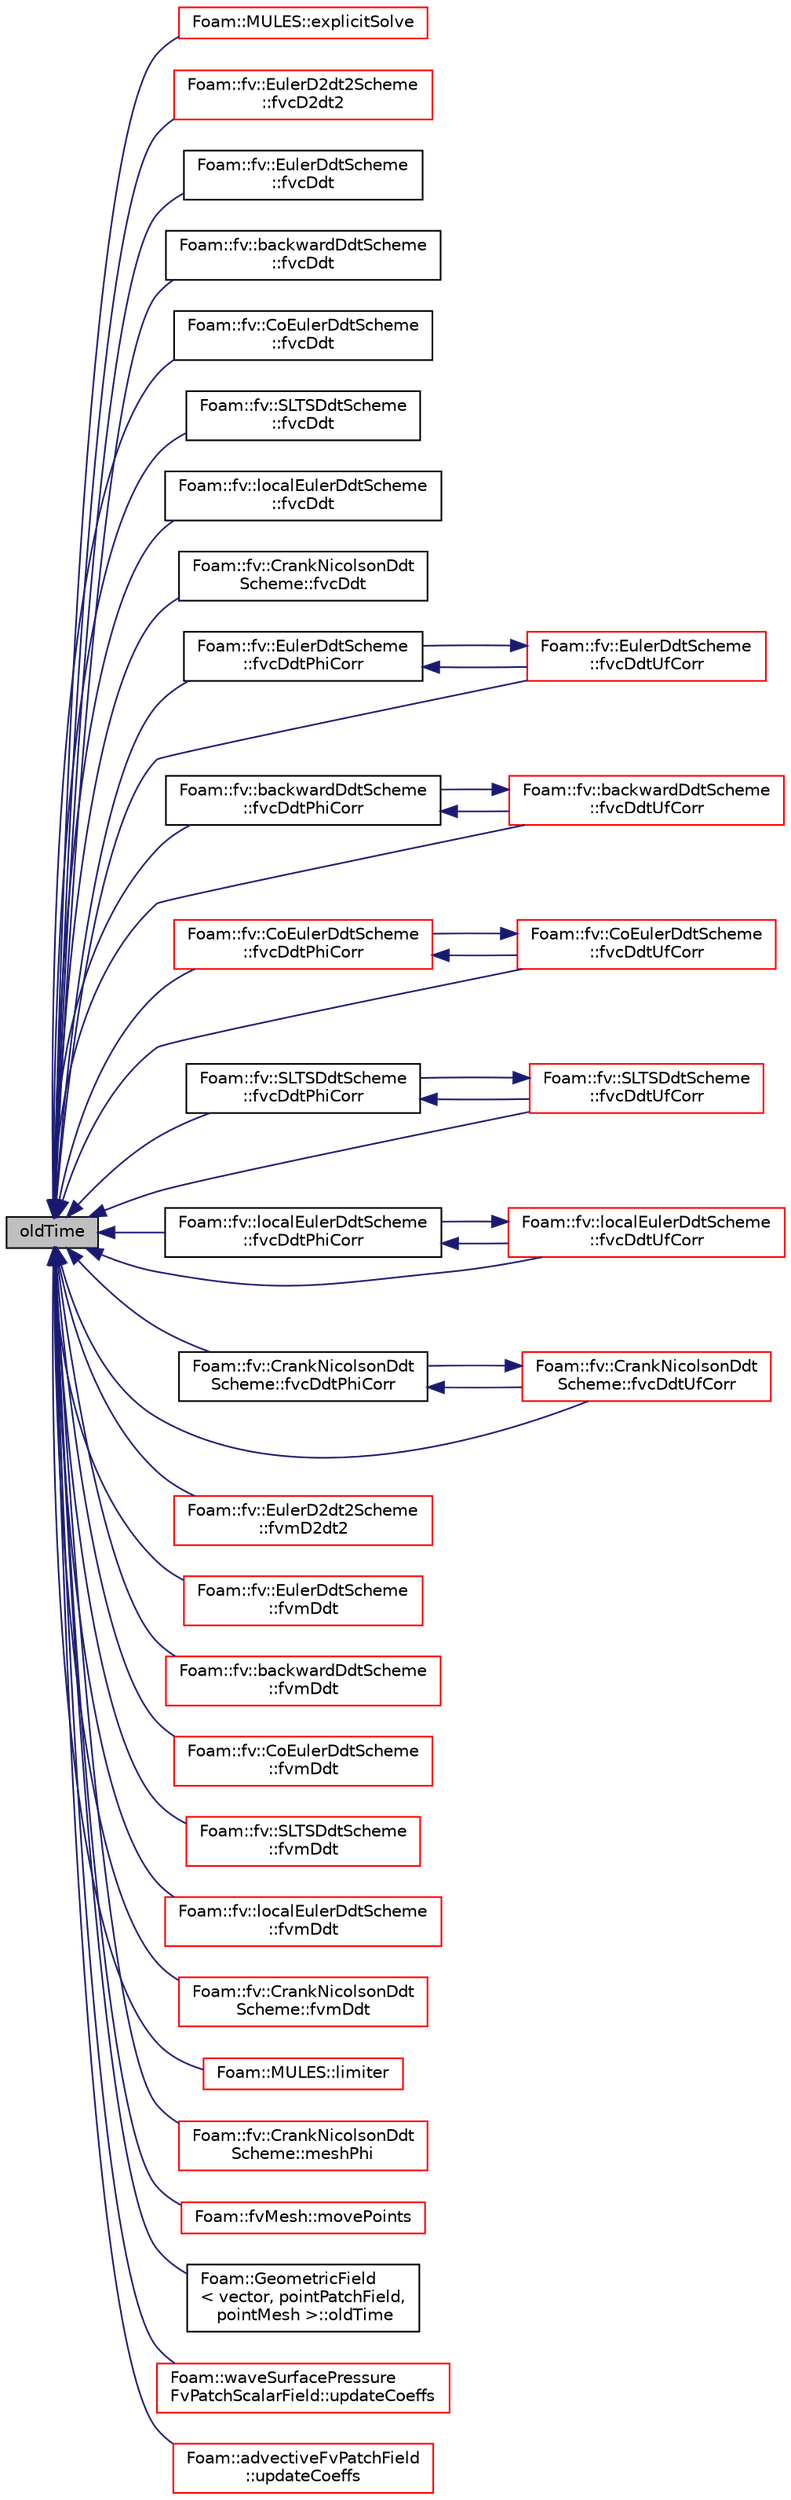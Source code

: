 digraph "oldTime"
{
  bgcolor="transparent";
  edge [fontname="Helvetica",fontsize="10",labelfontname="Helvetica",labelfontsize="10"];
  node [fontname="Helvetica",fontsize="10",shape=record];
  rankdir="LR";
  Node8514 [label="oldTime",height=0.2,width=0.4,color="black", fillcolor="grey75", style="filled", fontcolor="black"];
  Node8514 -> Node8515 [dir="back",color="midnightblue",fontsize="10",style="solid",fontname="Helvetica"];
  Node8515 [label="Foam::MULES::explicitSolve",height=0.2,width=0.4,color="red",URL="$a21864.html#a62d251545cddb4d8e55512c4a86dcabf"];
  Node8514 -> Node8518 [dir="back",color="midnightblue",fontsize="10",style="solid",fontname="Helvetica"];
  Node8518 [label="Foam::fv::EulerD2dt2Scheme\l::fvcD2dt2",height=0.2,width=0.4,color="red",URL="$a23273.html#aaece7c74ba7952eb4972b7e707813b6b"];
  Node8514 -> Node8520 [dir="back",color="midnightblue",fontsize="10",style="solid",fontname="Helvetica"];
  Node8520 [label="Foam::fv::EulerDdtScheme\l::fvcDdt",height=0.2,width=0.4,color="black",URL="$a23305.html#a2e564067d965a548d3cacd230cb3573b"];
  Node8514 -> Node8521 [dir="back",color="midnightblue",fontsize="10",style="solid",fontname="Helvetica"];
  Node8521 [label="Foam::fv::backwardDdtScheme\l::fvcDdt",height=0.2,width=0.4,color="black",URL="$a23281.html#a2e564067d965a548d3cacd230cb3573b"];
  Node8514 -> Node8522 [dir="back",color="midnightblue",fontsize="10",style="solid",fontname="Helvetica"];
  Node8522 [label="Foam::fv::CoEulerDdtScheme\l::fvcDdt",height=0.2,width=0.4,color="black",URL="$a23289.html#a2e564067d965a548d3cacd230cb3573b"];
  Node8514 -> Node8523 [dir="back",color="midnightblue",fontsize="10",style="solid",fontname="Helvetica"];
  Node8523 [label="Foam::fv::SLTSDdtScheme\l::fvcDdt",height=0.2,width=0.4,color="black",URL="$a23317.html#a2e564067d965a548d3cacd230cb3573b"];
  Node8514 -> Node8524 [dir="back",color="midnightblue",fontsize="10",style="solid",fontname="Helvetica"];
  Node8524 [label="Foam::fv::localEulerDdtScheme\l::fvcDdt",height=0.2,width=0.4,color="black",URL="$a23313.html#a2e564067d965a548d3cacd230cb3573b"];
  Node8514 -> Node8525 [dir="back",color="midnightblue",fontsize="10",style="solid",fontname="Helvetica"];
  Node8525 [label="Foam::fv::CrankNicolsonDdt\lScheme::fvcDdt",height=0.2,width=0.4,color="black",URL="$a23293.html#a2e564067d965a548d3cacd230cb3573b"];
  Node8514 -> Node8526 [dir="back",color="midnightblue",fontsize="10",style="solid",fontname="Helvetica"];
  Node8526 [label="Foam::fv::EulerDdtScheme\l::fvcDdtPhiCorr",height=0.2,width=0.4,color="black",URL="$a23305.html#aea5ea010bd642e637a7f3909174cca8c"];
  Node8526 -> Node8527 [dir="back",color="midnightblue",fontsize="10",style="solid",fontname="Helvetica"];
  Node8527 [label="Foam::fv::EulerDdtScheme\l::fvcDdtUfCorr",height=0.2,width=0.4,color="red",URL="$a23305.html#aecbc9f6b271c53137bafd88d71cca898"];
  Node8527 -> Node8526 [dir="back",color="midnightblue",fontsize="10",style="solid",fontname="Helvetica"];
  Node8514 -> Node8529 [dir="back",color="midnightblue",fontsize="10",style="solid",fontname="Helvetica"];
  Node8529 [label="Foam::fv::backwardDdtScheme\l::fvcDdtPhiCorr",height=0.2,width=0.4,color="black",URL="$a23281.html#a2cd3566b8394e9b51815aef5b764cd33"];
  Node8529 -> Node8530 [dir="back",color="midnightblue",fontsize="10",style="solid",fontname="Helvetica"];
  Node8530 [label="Foam::fv::backwardDdtScheme\l::fvcDdtUfCorr",height=0.2,width=0.4,color="red",URL="$a23281.html#a116ff4bf9de040e220fd93a58feb4e75"];
  Node8530 -> Node8529 [dir="back",color="midnightblue",fontsize="10",style="solid",fontname="Helvetica"];
  Node8514 -> Node8532 [dir="back",color="midnightblue",fontsize="10",style="solid",fontname="Helvetica"];
  Node8532 [label="Foam::fv::CoEulerDdtScheme\l::fvcDdtPhiCorr",height=0.2,width=0.4,color="red",URL="$a23289.html#a33f5cdb166b94225746ffebc3da4f759"];
  Node8532 -> Node8533 [dir="back",color="midnightblue",fontsize="10",style="solid",fontname="Helvetica"];
  Node8533 [label="Foam::fv::CoEulerDdtScheme\l::fvcDdtUfCorr",height=0.2,width=0.4,color="red",URL="$a23289.html#a08cbec5ced869c7c2325e049742bec85"];
  Node8533 -> Node8532 [dir="back",color="midnightblue",fontsize="10",style="solid",fontname="Helvetica"];
  Node8514 -> Node8537 [dir="back",color="midnightblue",fontsize="10",style="solid",fontname="Helvetica"];
  Node8537 [label="Foam::fv::SLTSDdtScheme\l::fvcDdtPhiCorr",height=0.2,width=0.4,color="black",URL="$a23317.html#a70599a08bad41eec8ff9c5b8b15bdfb4"];
  Node8537 -> Node8538 [dir="back",color="midnightblue",fontsize="10",style="solid",fontname="Helvetica"];
  Node8538 [label="Foam::fv::SLTSDdtScheme\l::fvcDdtUfCorr",height=0.2,width=0.4,color="red",URL="$a23317.html#ad31782971afded9cb24b31ea3d172752"];
  Node8538 -> Node8537 [dir="back",color="midnightblue",fontsize="10",style="solid",fontname="Helvetica"];
  Node8514 -> Node8540 [dir="back",color="midnightblue",fontsize="10",style="solid",fontname="Helvetica"];
  Node8540 [label="Foam::fv::localEulerDdtScheme\l::fvcDdtPhiCorr",height=0.2,width=0.4,color="black",URL="$a23313.html#aa748aa5731e72b3ab6b596a1a3b0cb2d"];
  Node8540 -> Node8541 [dir="back",color="midnightblue",fontsize="10",style="solid",fontname="Helvetica"];
  Node8541 [label="Foam::fv::localEulerDdtScheme\l::fvcDdtUfCorr",height=0.2,width=0.4,color="red",URL="$a23313.html#a7d1c87d08f139bbdfab3842a6cf6cc2f"];
  Node8541 -> Node8540 [dir="back",color="midnightblue",fontsize="10",style="solid",fontname="Helvetica"];
  Node8514 -> Node8543 [dir="back",color="midnightblue",fontsize="10",style="solid",fontname="Helvetica"];
  Node8543 [label="Foam::fv::CrankNicolsonDdt\lScheme::fvcDdtPhiCorr",height=0.2,width=0.4,color="black",URL="$a23293.html#a97d8b415a9dfae12e1a430b08297c478"];
  Node8543 -> Node8544 [dir="back",color="midnightblue",fontsize="10",style="solid",fontname="Helvetica"];
  Node8544 [label="Foam::fv::CrankNicolsonDdt\lScheme::fvcDdtUfCorr",height=0.2,width=0.4,color="red",URL="$a23293.html#a6552d37151b37eae5f82370b5ddbac91"];
  Node8544 -> Node8543 [dir="back",color="midnightblue",fontsize="10",style="solid",fontname="Helvetica"];
  Node8514 -> Node8527 [dir="back",color="midnightblue",fontsize="10",style="solid",fontname="Helvetica"];
  Node8514 -> Node8530 [dir="back",color="midnightblue",fontsize="10",style="solid",fontname="Helvetica"];
  Node8514 -> Node8533 [dir="back",color="midnightblue",fontsize="10",style="solid",fontname="Helvetica"];
  Node8514 -> Node8538 [dir="back",color="midnightblue",fontsize="10",style="solid",fontname="Helvetica"];
  Node8514 -> Node8541 [dir="back",color="midnightblue",fontsize="10",style="solid",fontname="Helvetica"];
  Node8514 -> Node8544 [dir="back",color="midnightblue",fontsize="10",style="solid",fontname="Helvetica"];
  Node8514 -> Node8546 [dir="back",color="midnightblue",fontsize="10",style="solid",fontname="Helvetica"];
  Node8546 [label="Foam::fv::EulerD2dt2Scheme\l::fvmD2dt2",height=0.2,width=0.4,color="red",URL="$a23273.html#a801546851c0a308a4d3126133473d782"];
  Node8514 -> Node8549 [dir="back",color="midnightblue",fontsize="10",style="solid",fontname="Helvetica"];
  Node8549 [label="Foam::fv::EulerDdtScheme\l::fvmDdt",height=0.2,width=0.4,color="red",URL="$a23305.html#a8602a98a4ac41054bb3dcf8adc93b94b"];
  Node8514 -> Node8553 [dir="back",color="midnightblue",fontsize="10",style="solid",fontname="Helvetica"];
  Node8553 [label="Foam::fv::backwardDdtScheme\l::fvmDdt",height=0.2,width=0.4,color="red",URL="$a23281.html#a8602a98a4ac41054bb3dcf8adc93b94b"];
  Node8514 -> Node8557 [dir="back",color="midnightblue",fontsize="10",style="solid",fontname="Helvetica"];
  Node8557 [label="Foam::fv::CoEulerDdtScheme\l::fvmDdt",height=0.2,width=0.4,color="red",URL="$a23289.html#a8602a98a4ac41054bb3dcf8adc93b94b"];
  Node8514 -> Node8571 [dir="back",color="midnightblue",fontsize="10",style="solid",fontname="Helvetica"];
  Node8571 [label="Foam::fv::SLTSDdtScheme\l::fvmDdt",height=0.2,width=0.4,color="red",URL="$a23317.html#a8602a98a4ac41054bb3dcf8adc93b94b"];
  Node8514 -> Node8575 [dir="back",color="midnightblue",fontsize="10",style="solid",fontname="Helvetica"];
  Node8575 [label="Foam::fv::localEulerDdtScheme\l::fvmDdt",height=0.2,width=0.4,color="red",URL="$a23313.html#a8602a98a4ac41054bb3dcf8adc93b94b"];
  Node8514 -> Node8563 [dir="back",color="midnightblue",fontsize="10",style="solid",fontname="Helvetica"];
  Node8563 [label="Foam::fv::CrankNicolsonDdt\lScheme::fvmDdt",height=0.2,width=0.4,color="red",URL="$a23293.html#a8602a98a4ac41054bb3dcf8adc93b94b"];
  Node8514 -> Node8578 [dir="back",color="midnightblue",fontsize="10",style="solid",fontname="Helvetica"];
  Node8578 [label="Foam::MULES::limiter",height=0.2,width=0.4,color="red",URL="$a21864.html#ae7bb06bb4b6724eb8a202da04f6e5557"];
  Node8514 -> Node8570 [dir="back",color="midnightblue",fontsize="10",style="solid",fontname="Helvetica"];
  Node8570 [label="Foam::fv::CrankNicolsonDdt\lScheme::meshPhi",height=0.2,width=0.4,color="red",URL="$a23293.html#ab9b3ec36b13f0ff78f35c1f7e43729a0"];
  Node8514 -> Node8606 [dir="back",color="midnightblue",fontsize="10",style="solid",fontname="Helvetica"];
  Node8606 [label="Foam::fvMesh::movePoints",height=0.2,width=0.4,color="red",URL="$a23593.html#a3693c648bea2e99054cbbb75d4bf4e4d",tooltip="Move points, returns volumes swept by faces in motion. "];
  Node8514 -> Node8621 [dir="back",color="midnightblue",fontsize="10",style="solid",fontname="Helvetica"];
  Node8621 [label="Foam::GeometricField\l\< vector, pointPatchField,\l pointMesh \>::oldTime",height=0.2,width=0.4,color="black",URL="$a23249.html#a7a7054c0e04870331c09ca405ce907a6",tooltip="Return non-const old time field. "];
  Node8514 -> Node8622 [dir="back",color="midnightblue",fontsize="10",style="solid",fontname="Helvetica"];
  Node8622 [label="Foam::waveSurfacePressure\lFvPatchScalarField::updateCoeffs",height=0.2,width=0.4,color="red",URL="$a23157.html#a7e24eafac629d3733181cd942d4c902f",tooltip="Update the coefficients associated with the patch field. "];
  Node8514 -> Node8624 [dir="back",color="midnightblue",fontsize="10",style="solid",fontname="Helvetica"];
  Node8624 [label="Foam::advectiveFvPatchField\l::updateCoeffs",height=0.2,width=0.4,color="red",URL="$a22861.html#a7e24eafac629d3733181cd942d4c902f",tooltip="Update the coefficients associated with the patch field. "];
}
